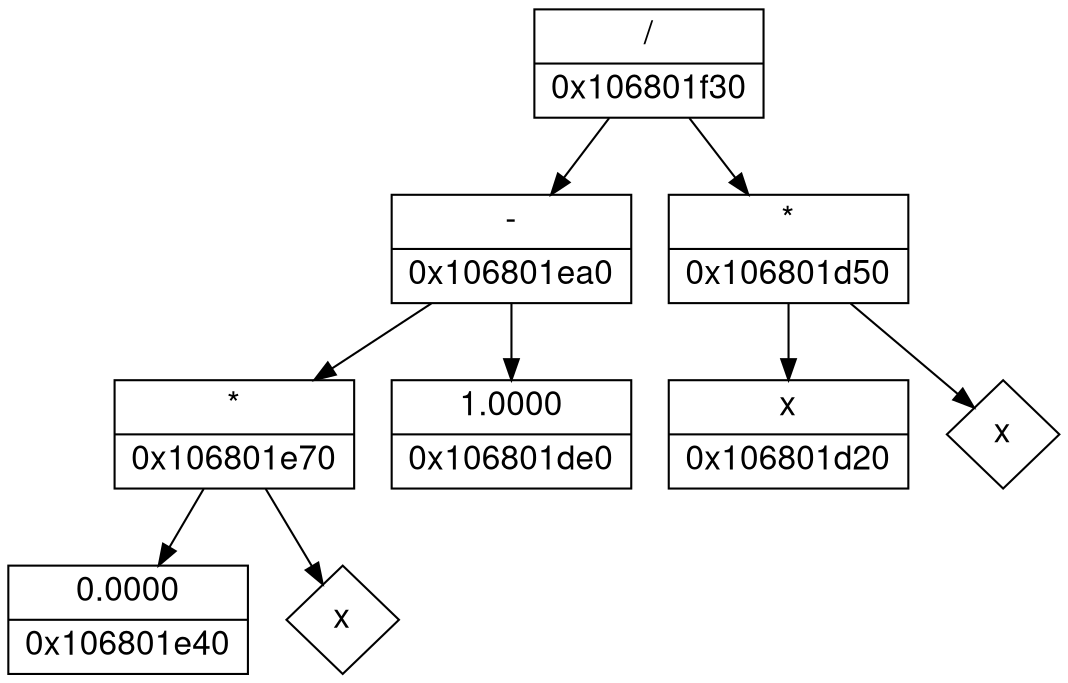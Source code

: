 digraph g {
fontname="Helvetica,Arial,sans-serif"
node [fontname="Helvetica,Arial,sans-serif"]
edge [fontname="Helvetica,Arial,sans-serif"]
node [
	fontsize = "16"
	shape = "ellipse"
];

edge [ ];

"0/0"[
	label = "{<f0> / | <f1> 0x106801f30}"
	shape=record
];

"0/1"[
	label = "{<f0> - | <f1> 0x106801ea0}"
	shape=record
];

"0/0" -> "0/1"

"128/1"[
	label = "{<f0> * | <f1> 0x106801d50}"
	shape=record
];

"0/0" -> "128/1"

"0/2"[
	label = "{<f0> * | <f1> 0x106801e70}"
	shape=record
];

"0/1" -> "0/2"

"64/2"[
	label = "{<f0> 1.0000 | <f1> 0x106801de0}"
	shape=record
];

"0/1" -> "64/2"

"0/3"[
	label = "{<f0> 0.0000 | <f1> 0x106801e40}"
	shape=record
];

"0/2" -> "0/3"

"32/3"[
	label = "x"
	shape=diamond
];

"0/2" -> "32/3"

"128/2"[
	label = "{<f0> x | <f1> 0x106801d20}"
	shape=record
];

"128/1" -> "128/2"

"192/2"[
	label = "x"
	shape=diamond
];

"128/1" -> "192/2"

}
